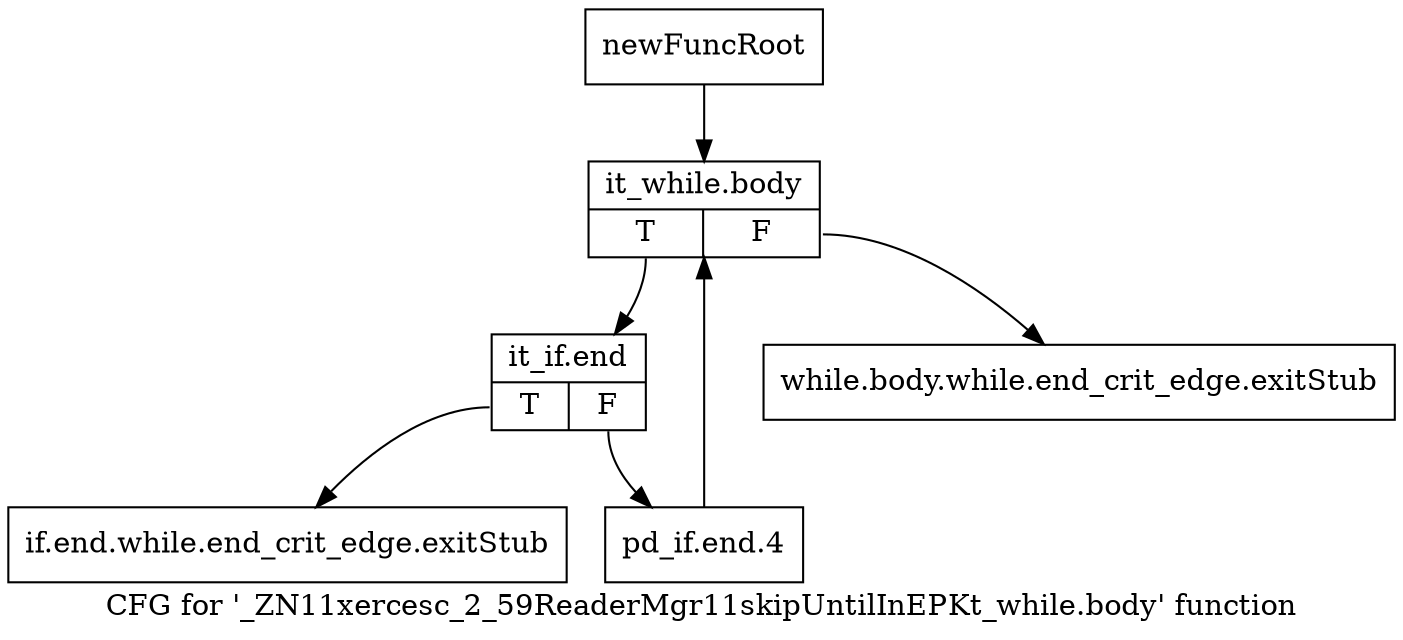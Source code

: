 digraph "CFG for '_ZN11xercesc_2_59ReaderMgr11skipUntilInEPKt_while.body' function" {
	label="CFG for '_ZN11xercesc_2_59ReaderMgr11skipUntilInEPKt_while.body' function";

	Node0x9955a60 [shape=record,label="{newFuncRoot}"];
	Node0x9955a60 -> Node0x9955b50;
	Node0x9955ab0 [shape=record,label="{while.body.while.end_crit_edge.exitStub}"];
	Node0x9955b00 [shape=record,label="{if.end.while.end_crit_edge.exitStub}"];
	Node0x9955b50 [shape=record,label="{it_while.body|{<s0>T|<s1>F}}"];
	Node0x9955b50:s0 -> Node0x9955ba0;
	Node0x9955b50:s1 -> Node0x9955ab0;
	Node0x9955ba0 [shape=record,label="{it_if.end|{<s0>T|<s1>F}}"];
	Node0x9955ba0:s0 -> Node0x9955b00;
	Node0x9955ba0:s1 -> Node0x9955bf0;
	Node0x9955bf0 [shape=record,label="{pd_if.end.4}"];
	Node0x9955bf0 -> Node0x9955b50;
}
